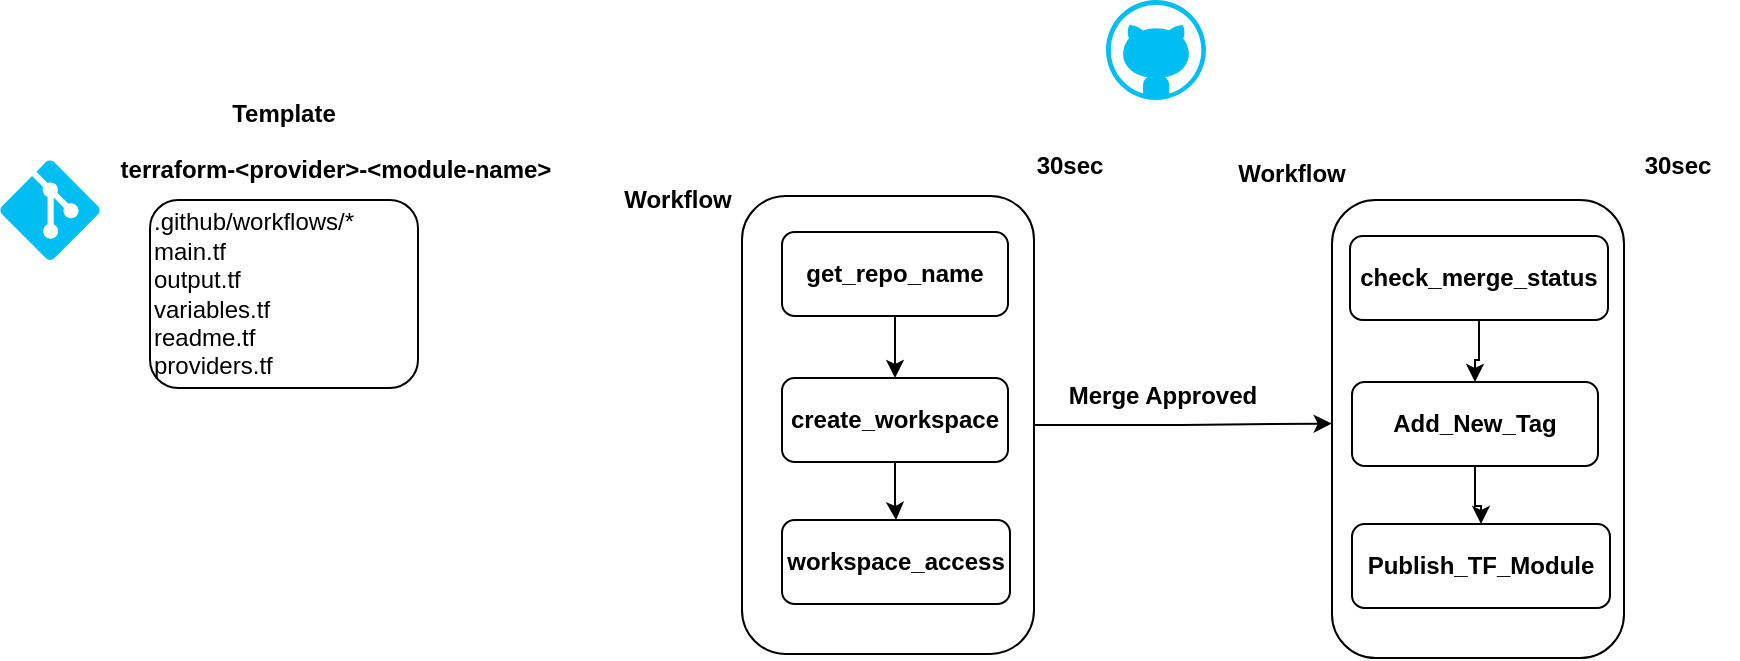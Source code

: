 <mxfile version="26.0.16">
  <diagram id="J7G9BTKQd3DtVVP7A2xN" name="workflow">
    <mxGraphModel dx="1373" dy="669" grid="0" gridSize="10" guides="1" tooltips="1" connect="1" arrows="1" fold="1" page="1" pageScale="5" pageWidth="827" pageHeight="1169" math="0" shadow="0">
      <root>
        <mxCell id="0" />
        <mxCell id="1" parent="0" />
        <mxCell id="JEZVYYpx8W_8_LnFTRmD-2" value="" style="verticalLabelPosition=bottom;html=1;verticalAlign=top;align=center;strokeColor=none;fillColor=#00BEF2;shape=mxgraph.azure.github_code;pointerEvents=1;" vertex="1" parent="1">
          <mxGeometry x="635" y="16" width="50" height="50" as="geometry" />
        </mxCell>
        <mxCell id="JEZVYYpx8W_8_LnFTRmD-3" value="" style="verticalLabelPosition=bottom;html=1;verticalAlign=top;align=center;strokeColor=none;fillColor=#00BEF2;shape=mxgraph.azure.git_repository;" vertex="1" parent="1">
          <mxGeometry x="82" y="96" width="50" height="50" as="geometry" />
        </mxCell>
        <mxCell id="JEZVYYpx8W_8_LnFTRmD-4" value="" style="rounded=1;whiteSpace=wrap;html=1;" vertex="1" parent="1">
          <mxGeometry x="453" y="114" width="146" height="229" as="geometry" />
        </mxCell>
        <mxCell id="JEZVYYpx8W_8_LnFTRmD-5" value="&lt;b&gt;Workflow&lt;/b&gt;" style="text;html=1;align=center;verticalAlign=middle;whiteSpace=wrap;rounded=0;" vertex="1" parent="1">
          <mxGeometry x="391" y="101" width="60" height="30" as="geometry" />
        </mxCell>
        <mxCell id="JEZVYYpx8W_8_LnFTRmD-9" style="edgeStyle=orthogonalEdgeStyle;rounded=0;orthogonalLoop=1;jettySize=auto;html=1;entryX=0.5;entryY=0;entryDx=0;entryDy=0;" edge="1" parent="1" source="JEZVYYpx8W_8_LnFTRmD-6" target="JEZVYYpx8W_8_LnFTRmD-7">
          <mxGeometry relative="1" as="geometry" />
        </mxCell>
        <mxCell id="JEZVYYpx8W_8_LnFTRmD-6" value="&lt;b&gt;get_repo_name&lt;/b&gt;" style="rounded=1;whiteSpace=wrap;html=1;" vertex="1" parent="1">
          <mxGeometry x="473" y="132" width="113" height="42" as="geometry" />
        </mxCell>
        <mxCell id="JEZVYYpx8W_8_LnFTRmD-10" style="edgeStyle=orthogonalEdgeStyle;rounded=0;orthogonalLoop=1;jettySize=auto;html=1;entryX=0.5;entryY=0;entryDx=0;entryDy=0;" edge="1" parent="1" source="JEZVYYpx8W_8_LnFTRmD-7" target="JEZVYYpx8W_8_LnFTRmD-8">
          <mxGeometry relative="1" as="geometry" />
        </mxCell>
        <mxCell id="JEZVYYpx8W_8_LnFTRmD-7" value="&lt;b&gt;create_workspace&lt;/b&gt;" style="rounded=1;whiteSpace=wrap;html=1;" vertex="1" parent="1">
          <mxGeometry x="473" y="205" width="113" height="42" as="geometry" />
        </mxCell>
        <mxCell id="JEZVYYpx8W_8_LnFTRmD-8" value="&lt;b&gt;workspace_access&lt;/b&gt;" style="rounded=1;whiteSpace=wrap;html=1;" vertex="1" parent="1">
          <mxGeometry x="473" y="276" width="114" height="42" as="geometry" />
        </mxCell>
        <mxCell id="JEZVYYpx8W_8_LnFTRmD-12" value="&lt;b&gt;30sec&lt;/b&gt;" style="text;html=1;align=center;verticalAlign=middle;whiteSpace=wrap;rounded=0;" vertex="1" parent="1">
          <mxGeometry x="587" y="84" width="60" height="30" as="geometry" />
        </mxCell>
        <mxCell id="JEZVYYpx8W_8_LnFTRmD-14" value="&lt;b&gt;terraform-&amp;lt;provider&amp;gt;-&amp;lt;module-name&amp;gt;&lt;/b&gt;" style="text;html=1;align=center;verticalAlign=middle;whiteSpace=wrap;rounded=0;" vertex="1" parent="1">
          <mxGeometry x="139" y="86" width="222" height="30" as="geometry" />
        </mxCell>
        <mxCell id="JEZVYYpx8W_8_LnFTRmD-15" value=".github/workflows/*&lt;div&gt;main.tf&lt;/div&gt;&lt;div&gt;output.tf&lt;/div&gt;&lt;div&gt;variables.tf&lt;/div&gt;&lt;div&gt;readme.tf&lt;/div&gt;&lt;div&gt;providers.tf&lt;/div&gt;" style="rounded=1;whiteSpace=wrap;html=1;align=left;" vertex="1" parent="1">
          <mxGeometry x="157" y="116" width="134" height="94" as="geometry" />
        </mxCell>
        <mxCell id="JEZVYYpx8W_8_LnFTRmD-31" value="" style="rounded=1;whiteSpace=wrap;html=1;" vertex="1" parent="1">
          <mxGeometry x="748" y="116" width="146" height="229" as="geometry" />
        </mxCell>
        <mxCell id="JEZVYYpx8W_8_LnFTRmD-32" style="edgeStyle=orthogonalEdgeStyle;rounded=0;orthogonalLoop=1;jettySize=auto;html=1;entryX=0.5;entryY=0;entryDx=0;entryDy=0;" edge="1" parent="1" source="JEZVYYpx8W_8_LnFTRmD-33" target="JEZVYYpx8W_8_LnFTRmD-35">
          <mxGeometry relative="1" as="geometry" />
        </mxCell>
        <mxCell id="JEZVYYpx8W_8_LnFTRmD-33" value="&lt;b&gt;check_merge_status&lt;/b&gt;" style="rounded=1;whiteSpace=wrap;html=1;" vertex="1" parent="1">
          <mxGeometry x="757" y="134" width="129" height="42" as="geometry" />
        </mxCell>
        <mxCell id="JEZVYYpx8W_8_LnFTRmD-34" style="edgeStyle=orthogonalEdgeStyle;rounded=0;orthogonalLoop=1;jettySize=auto;html=1;entryX=0.5;entryY=0;entryDx=0;entryDy=0;" edge="1" parent="1" source="JEZVYYpx8W_8_LnFTRmD-35" target="JEZVYYpx8W_8_LnFTRmD-36">
          <mxGeometry relative="1" as="geometry" />
        </mxCell>
        <mxCell id="JEZVYYpx8W_8_LnFTRmD-35" value="&lt;b&gt;Add_New_Tag&lt;/b&gt;" style="rounded=1;whiteSpace=wrap;html=1;" vertex="1" parent="1">
          <mxGeometry x="758" y="207" width="123" height="42" as="geometry" />
        </mxCell>
        <mxCell id="JEZVYYpx8W_8_LnFTRmD-36" value="&lt;b&gt;Publish_TF_Module&lt;/b&gt;" style="rounded=1;whiteSpace=wrap;html=1;" vertex="1" parent="1">
          <mxGeometry x="758" y="278" width="129" height="42" as="geometry" />
        </mxCell>
        <mxCell id="JEZVYYpx8W_8_LnFTRmD-40" style="edgeStyle=orthogonalEdgeStyle;rounded=0;orthogonalLoop=1;jettySize=auto;html=1;entryX=-0.001;entryY=0.488;entryDx=0;entryDy=0;entryPerimeter=0;" edge="1" parent="1" source="JEZVYYpx8W_8_LnFTRmD-4" target="JEZVYYpx8W_8_LnFTRmD-31">
          <mxGeometry relative="1" as="geometry" />
        </mxCell>
        <mxCell id="JEZVYYpx8W_8_LnFTRmD-41" value="&lt;b&gt;Merge Approved&lt;/b&gt;" style="text;html=1;align=center;verticalAlign=middle;resizable=0;points=[];autosize=1;strokeColor=none;fillColor=none;" vertex="1" parent="1">
          <mxGeometry x="607" y="201" width="112" height="26" as="geometry" />
        </mxCell>
        <mxCell id="JEZVYYpx8W_8_LnFTRmD-42" value="&lt;b&gt;30sec&lt;/b&gt;" style="text;html=1;align=center;verticalAlign=middle;whiteSpace=wrap;rounded=0;" vertex="1" parent="1">
          <mxGeometry x="891" y="84" width="60" height="30" as="geometry" />
        </mxCell>
        <mxCell id="JEZVYYpx8W_8_LnFTRmD-43" value="&lt;b&gt;Template&lt;/b&gt;" style="text;html=1;align=center;verticalAlign=middle;whiteSpace=wrap;rounded=0;" vertex="1" parent="1">
          <mxGeometry x="184" y="58" width="80" height="30" as="geometry" />
        </mxCell>
        <mxCell id="JEZVYYpx8W_8_LnFTRmD-44" value="&lt;b&gt;Workflow&lt;/b&gt;" style="text;html=1;align=center;verticalAlign=middle;whiteSpace=wrap;rounded=0;" vertex="1" parent="1">
          <mxGeometry x="698" y="88" width="60" height="30" as="geometry" />
        </mxCell>
      </root>
    </mxGraphModel>
  </diagram>
</mxfile>
